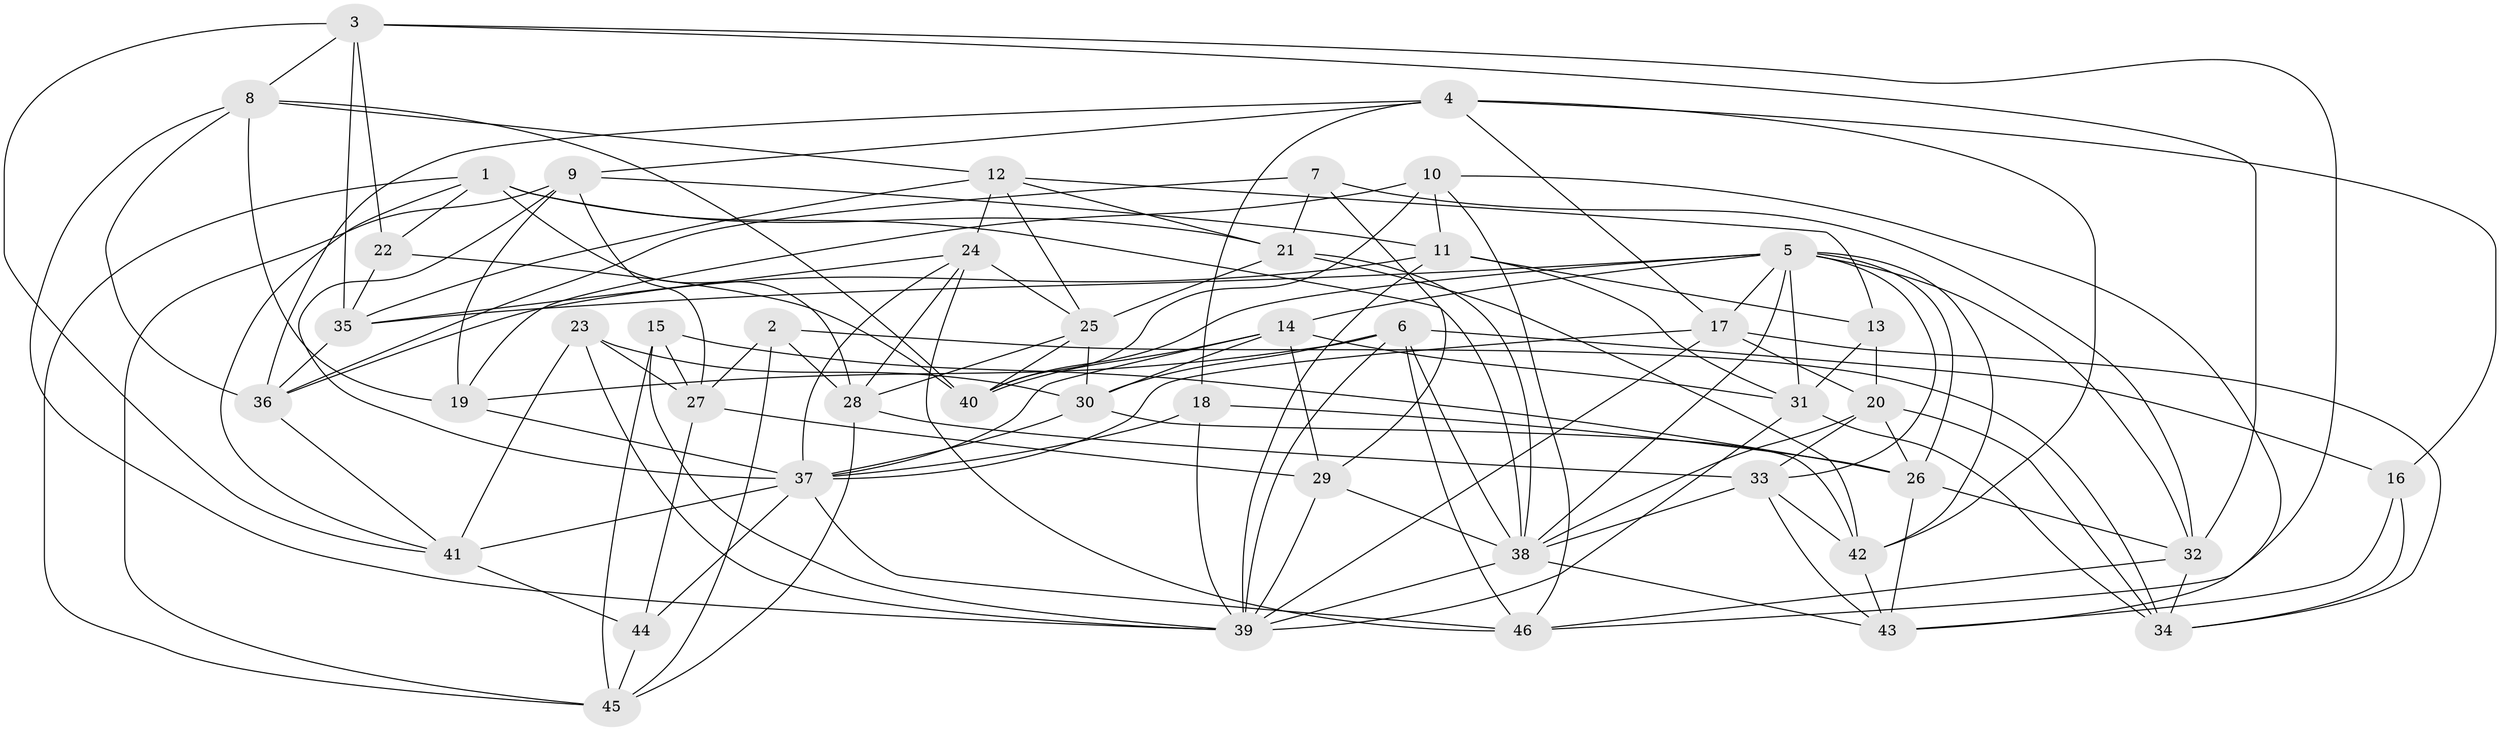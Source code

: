 // original degree distribution, {4: 1.0}
// Generated by graph-tools (version 1.1) at 2025/26/03/09/25 03:26:52]
// undirected, 46 vertices, 135 edges
graph export_dot {
graph [start="1"]
  node [color=gray90,style=filled];
  1;
  2;
  3;
  4;
  5;
  6;
  7;
  8;
  9;
  10;
  11;
  12;
  13;
  14;
  15;
  16;
  17;
  18;
  19;
  20;
  21;
  22;
  23;
  24;
  25;
  26;
  27;
  28;
  29;
  30;
  31;
  32;
  33;
  34;
  35;
  36;
  37;
  38;
  39;
  40;
  41;
  42;
  43;
  44;
  45;
  46;
  1 -- 21 [weight=1.0];
  1 -- 22 [weight=1.0];
  1 -- 28 [weight=1.0];
  1 -- 38 [weight=1.0];
  1 -- 41 [weight=1.0];
  1 -- 45 [weight=1.0];
  2 -- 27 [weight=1.0];
  2 -- 28 [weight=1.0];
  2 -- 34 [weight=1.0];
  2 -- 45 [weight=1.0];
  3 -- 8 [weight=1.0];
  3 -- 22 [weight=1.0];
  3 -- 32 [weight=1.0];
  3 -- 35 [weight=1.0];
  3 -- 41 [weight=1.0];
  3 -- 46 [weight=1.0];
  4 -- 9 [weight=1.0];
  4 -- 16 [weight=1.0];
  4 -- 17 [weight=1.0];
  4 -- 18 [weight=1.0];
  4 -- 36 [weight=1.0];
  4 -- 42 [weight=1.0];
  5 -- 14 [weight=1.0];
  5 -- 17 [weight=1.0];
  5 -- 26 [weight=1.0];
  5 -- 31 [weight=1.0];
  5 -- 32 [weight=1.0];
  5 -- 33 [weight=1.0];
  5 -- 35 [weight=1.0];
  5 -- 38 [weight=1.0];
  5 -- 40 [weight=1.0];
  5 -- 42 [weight=1.0];
  6 -- 16 [weight=1.0];
  6 -- 19 [weight=1.0];
  6 -- 30 [weight=1.0];
  6 -- 38 [weight=1.0];
  6 -- 39 [weight=1.0];
  6 -- 46 [weight=1.0];
  7 -- 21 [weight=1.0];
  7 -- 29 [weight=1.0];
  7 -- 32 [weight=1.0];
  7 -- 36 [weight=1.0];
  8 -- 12 [weight=1.0];
  8 -- 19 [weight=1.0];
  8 -- 36 [weight=1.0];
  8 -- 39 [weight=1.0];
  8 -- 40 [weight=1.0];
  9 -- 11 [weight=1.0];
  9 -- 19 [weight=1.0];
  9 -- 27 [weight=1.0];
  9 -- 37 [weight=1.0];
  9 -- 45 [weight=1.0];
  10 -- 11 [weight=1.0];
  10 -- 19 [weight=2.0];
  10 -- 40 [weight=1.0];
  10 -- 43 [weight=1.0];
  10 -- 46 [weight=1.0];
  11 -- 13 [weight=1.0];
  11 -- 31 [weight=1.0];
  11 -- 36 [weight=1.0];
  11 -- 39 [weight=1.0];
  12 -- 13 [weight=1.0];
  12 -- 21 [weight=1.0];
  12 -- 24 [weight=1.0];
  12 -- 25 [weight=1.0];
  12 -- 35 [weight=1.0];
  13 -- 20 [weight=1.0];
  13 -- 31 [weight=1.0];
  14 -- 29 [weight=1.0];
  14 -- 30 [weight=1.0];
  14 -- 31 [weight=1.0];
  14 -- 37 [weight=1.0];
  14 -- 40 [weight=1.0];
  15 -- 26 [weight=1.0];
  15 -- 27 [weight=1.0];
  15 -- 39 [weight=1.0];
  15 -- 45 [weight=1.0];
  16 -- 34 [weight=1.0];
  16 -- 43 [weight=1.0];
  17 -- 20 [weight=1.0];
  17 -- 34 [weight=1.0];
  17 -- 37 [weight=1.0];
  17 -- 39 [weight=1.0];
  18 -- 26 [weight=1.0];
  18 -- 37 [weight=1.0];
  18 -- 39 [weight=1.0];
  19 -- 37 [weight=1.0];
  20 -- 26 [weight=1.0];
  20 -- 33 [weight=1.0];
  20 -- 34 [weight=1.0];
  20 -- 38 [weight=1.0];
  21 -- 25 [weight=1.0];
  21 -- 38 [weight=1.0];
  21 -- 42 [weight=1.0];
  22 -- 35 [weight=1.0];
  22 -- 40 [weight=1.0];
  23 -- 27 [weight=1.0];
  23 -- 30 [weight=1.0];
  23 -- 39 [weight=1.0];
  23 -- 41 [weight=1.0];
  24 -- 25 [weight=1.0];
  24 -- 28 [weight=1.0];
  24 -- 35 [weight=1.0];
  24 -- 37 [weight=1.0];
  24 -- 46 [weight=1.0];
  25 -- 28 [weight=1.0];
  25 -- 30 [weight=1.0];
  25 -- 40 [weight=1.0];
  26 -- 32 [weight=1.0];
  26 -- 43 [weight=1.0];
  27 -- 29 [weight=1.0];
  27 -- 44 [weight=1.0];
  28 -- 33 [weight=1.0];
  28 -- 45 [weight=1.0];
  29 -- 38 [weight=2.0];
  29 -- 39 [weight=1.0];
  30 -- 37 [weight=1.0];
  30 -- 42 [weight=1.0];
  31 -- 34 [weight=1.0];
  31 -- 39 [weight=1.0];
  32 -- 34 [weight=1.0];
  32 -- 46 [weight=1.0];
  33 -- 38 [weight=1.0];
  33 -- 42 [weight=1.0];
  33 -- 43 [weight=1.0];
  35 -- 36 [weight=1.0];
  36 -- 41 [weight=1.0];
  37 -- 41 [weight=1.0];
  37 -- 44 [weight=1.0];
  37 -- 46 [weight=1.0];
  38 -- 39 [weight=1.0];
  38 -- 43 [weight=1.0];
  41 -- 44 [weight=1.0];
  42 -- 43 [weight=1.0];
  44 -- 45 [weight=1.0];
}
